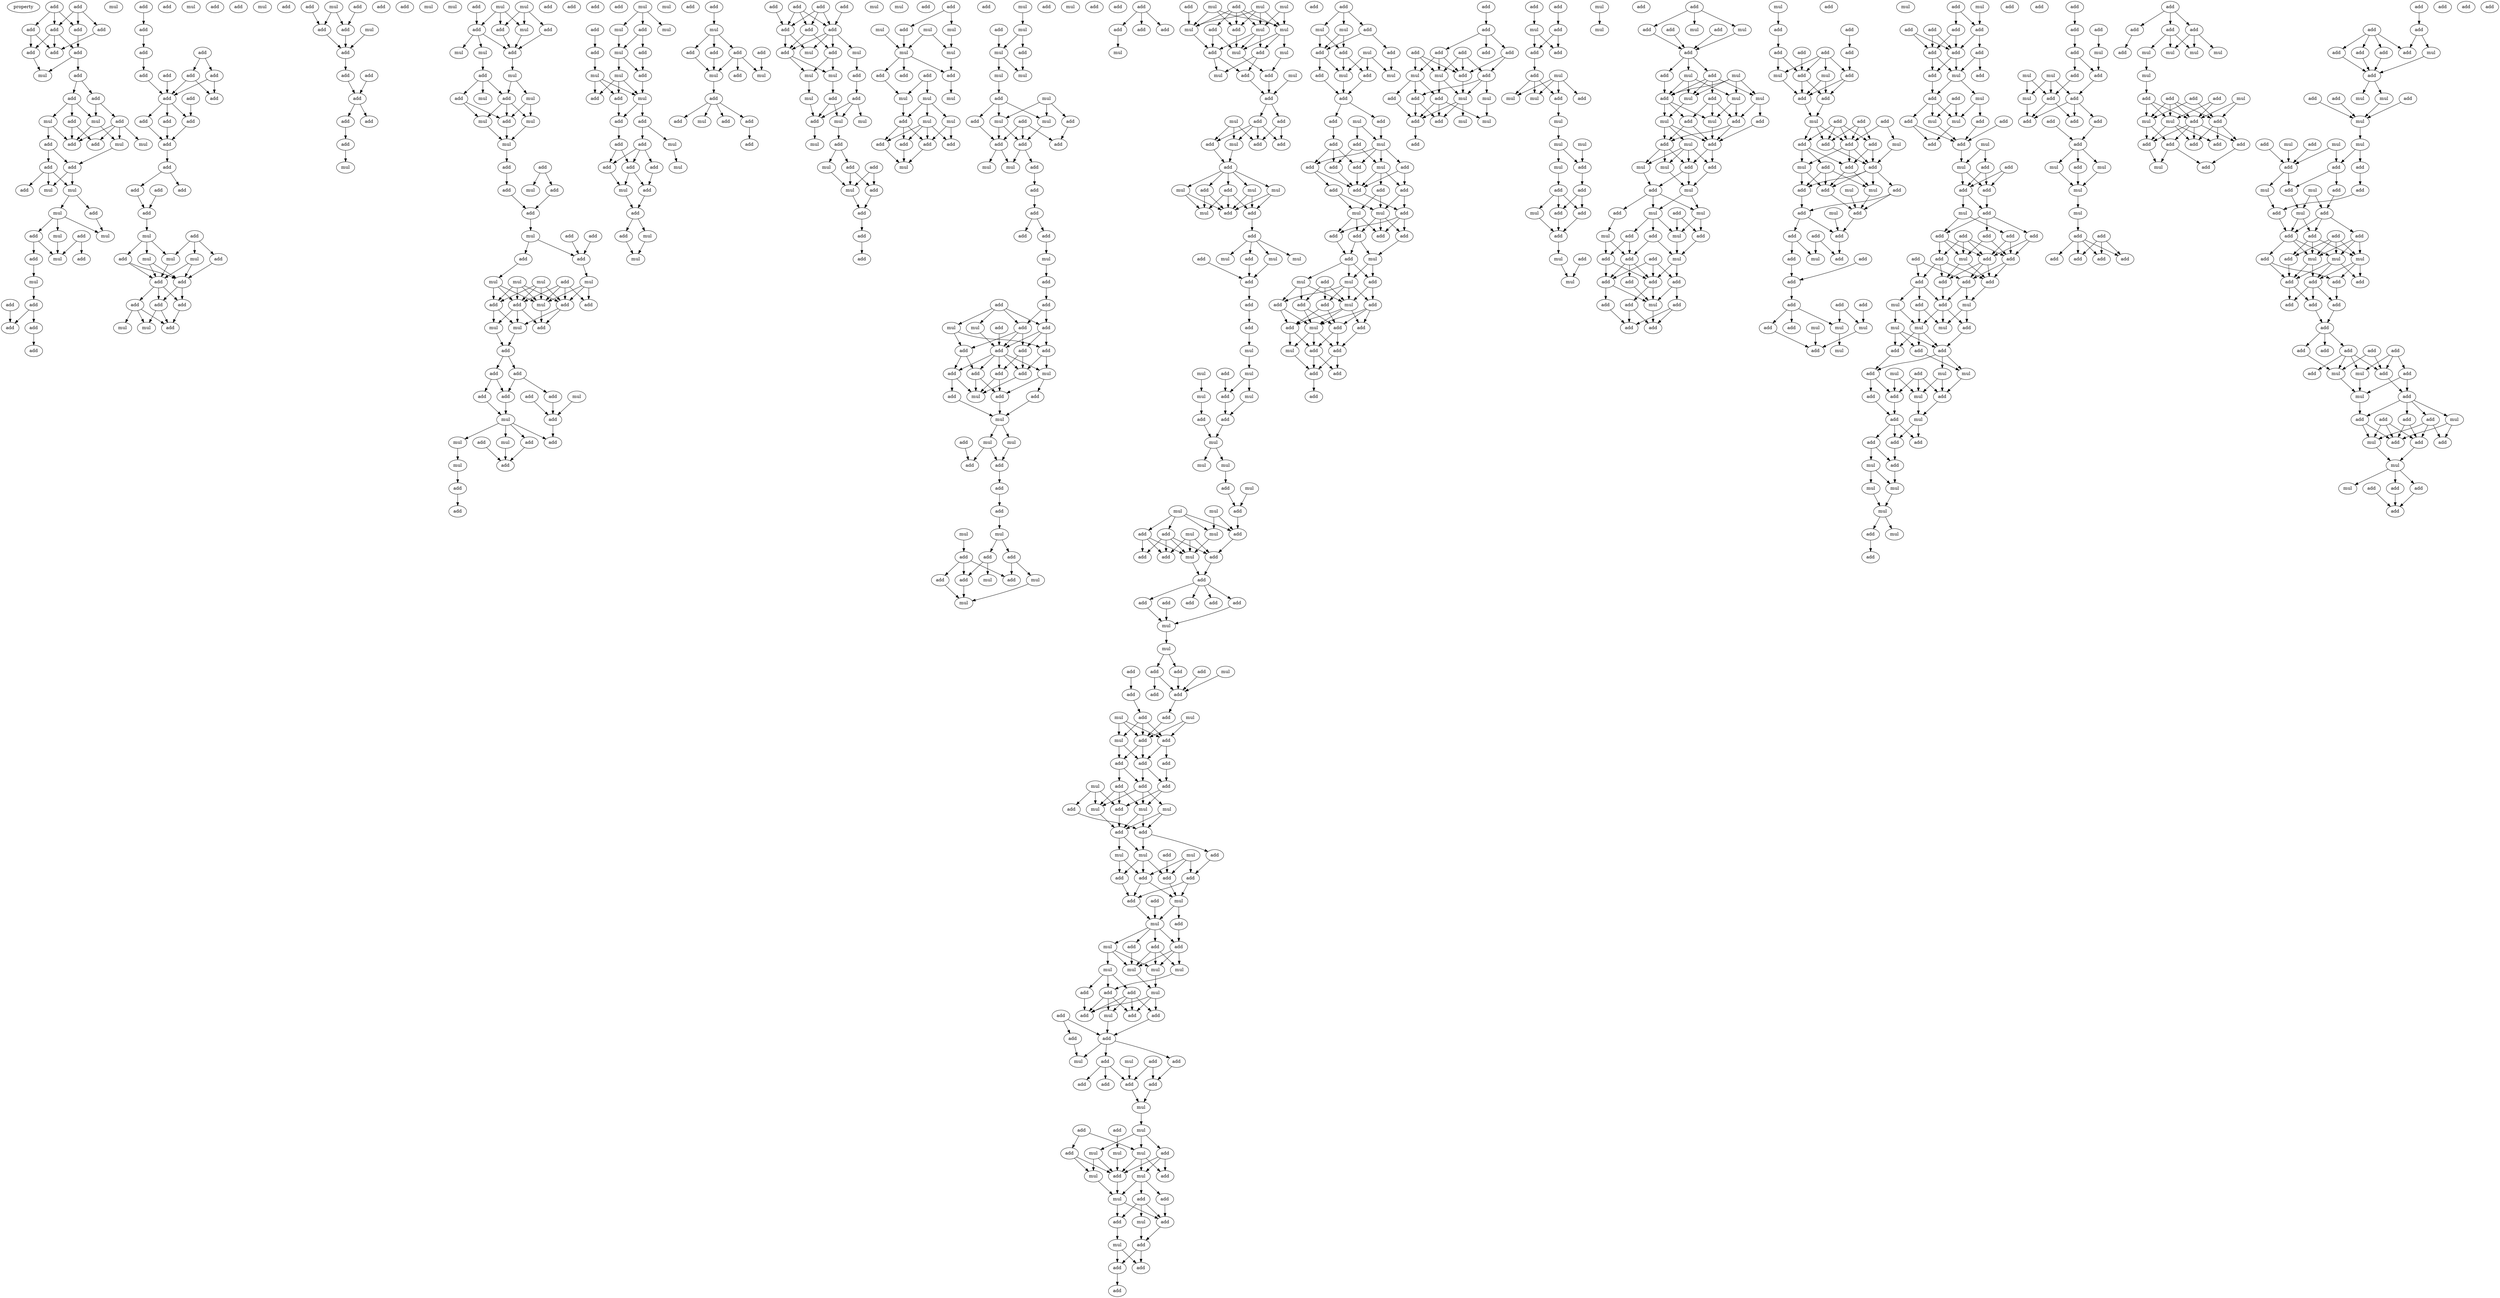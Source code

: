 digraph {
    node [fontcolor=black]
    property [mul=2,lf=1.5]
    0 [ label = add ];
    1 [ label = add ];
    2 [ label = add ];
    3 [ label = add ];
    4 [ label = add ];
    5 [ label = add ];
    6 [ label = add ];
    7 [ label = add ];
    8 [ label = add ];
    9 [ label = mul ];
    10 [ label = add ];
    11 [ label = add ];
    12 [ label = add ];
    13 [ label = add ];
    14 [ label = mul ];
    15 [ label = mul ];
    16 [ label = add ];
    17 [ label = mul ];
    18 [ label = mul ];
    19 [ label = add ];
    20 [ label = add ];
    21 [ label = add ];
    22 [ label = add ];
    23 [ label = add ];
    24 [ label = mul ];
    25 [ label = add ];
    26 [ label = mul ];
    27 [ label = mul ];
    28 [ label = add ];
    29 [ label = mul ];
    30 [ label = add ];
    31 [ label = mul ];
    32 [ label = add ];
    33 [ label = add ];
    34 [ label = mul ];
    35 [ label = add ];
    36 [ label = mul ];
    37 [ label = add ];
    38 [ label = add ];
    39 [ label = add ];
    40 [ label = add ];
    41 [ label = mul ];
    42 [ label = add ];
    43 [ label = add ];
    44 [ label = add ];
    45 [ label = add ];
    46 [ label = add ];
    47 [ label = add ];
    48 [ label = add ];
    49 [ label = add ];
    50 [ label = add ];
    51 [ label = add ];
    52 [ label = add ];
    53 [ label = add ];
    54 [ label = add ];
    55 [ label = add ];
    56 [ label = add ];
    57 [ label = add ];
    58 [ label = add ];
    59 [ label = add ];
    60 [ label = add ];
    61 [ label = add ];
    62 [ label = mul ];
    63 [ label = add ];
    64 [ label = add ];
    65 [ label = mul ];
    66 [ label = add ];
    67 [ label = add ];
    68 [ label = mul ];
    69 [ label = mul ];
    70 [ label = mul ];
    71 [ label = add ];
    72 [ label = add ];
    73 [ label = add ];
    74 [ label = add ];
    75 [ label = add ];
    76 [ label = add ];
    77 [ label = add ];
    78 [ label = add ];
    79 [ label = mul ];
    80 [ label = mul ];
    81 [ label = mul ];
    82 [ label = add ];
    83 [ label = add ];
    84 [ label = mul ];
    85 [ label = add ];
    86 [ label = add ];
    87 [ label = add ];
    88 [ label = add ];
    89 [ label = mul ];
    90 [ label = add ];
    91 [ label = add ];
    92 [ label = add ];
    93 [ label = add ];
    94 [ label = mul ];
    95 [ label = mul ];
    96 [ label = add ];
    97 [ label = add ];
    98 [ label = add ];
    99 [ label = add ];
    100 [ label = add ];
    101 [ label = mul ];
    102 [ label = mul ];
    103 [ label = mul ];
    104 [ label = add ];
    105 [ label = add ];
    106 [ label = mul ];
    107 [ label = add ];
    108 [ label = add ];
    109 [ label = mul ];
    110 [ label = mul ];
    111 [ label = add ];
    112 [ label = add ];
    113 [ label = mul ];
    114 [ label = mul ];
    115 [ label = add ];
    116 [ label = add ];
    117 [ label = mul ];
    118 [ label = mul ];
    119 [ label = add ];
    120 [ label = mul ];
    121 [ label = mul ];
    122 [ label = add ];
    123 [ label = add ];
    124 [ label = add ];
    125 [ label = add ];
    126 [ label = add ];
    127 [ label = mul ];
    128 [ label = add ];
    129 [ label = add ];
    130 [ label = add ];
    131 [ label = mul ];
    132 [ label = add ];
    133 [ label = add ];
    134 [ label = add ];
    135 [ label = mul ];
    136 [ label = mul ];
    137 [ label = mul ];
    138 [ label = mul ];
    139 [ label = add ];
    140 [ label = add ];
    141 [ label = add ];
    142 [ label = add ];
    143 [ label = add ];
    144 [ label = mul ];
    145 [ label = add ];
    146 [ label = mul ];
    147 [ label = mul ];
    148 [ label = add ];
    149 [ label = add ];
    150 [ label = add ];
    151 [ label = add ];
    152 [ label = add ];
    153 [ label = add ];
    154 [ label = add ];
    155 [ label = mul ];
    156 [ label = mul ];
    157 [ label = add ];
    158 [ label = mul ];
    159 [ label = add ];
    160 [ label = mul ];
    161 [ label = add ];
    162 [ label = add ];
    163 [ label = mul ];
    164 [ label = add ];
    165 [ label = add ];
    166 [ label = add ];
    167 [ label = add ];
    168 [ label = add ];
    169 [ label = mul ];
    170 [ label = add ];
    171 [ label = mul ];
    172 [ label = mul ];
    173 [ label = add ];
    174 [ label = mul ];
    175 [ label = add ];
    176 [ label = add ];
    177 [ label = mul ];
    178 [ label = add ];
    179 [ label = mul ];
    180 [ label = mul ];
    181 [ label = add ];
    182 [ label = add ];
    183 [ label = add ];
    184 [ label = add ];
    185 [ label = mul ];
    186 [ label = add ];
    187 [ label = add ];
    188 [ label = add ];
    189 [ label = mul ];
    190 [ label = add ];
    191 [ label = add ];
    192 [ label = add ];
    193 [ label = mul ];
    194 [ label = add ];
    195 [ label = add ];
    196 [ label = mul ];
    197 [ label = mul ];
    198 [ label = mul ];
    199 [ label = add ];
    200 [ label = add ];
    201 [ label = mul ];
    202 [ label = add ];
    203 [ label = add ];
    204 [ label = add ];
    205 [ label = add ];
    206 [ label = add ];
    207 [ label = mul ];
    208 [ label = mul ];
    209 [ label = add ];
    210 [ label = add ];
    211 [ label = mul ];
    212 [ label = add ];
    213 [ label = add ];
    214 [ label = add ];
    215 [ label = add ];
    216 [ label = mul ];
    217 [ label = add ];
    218 [ label = add ];
    219 [ label = add ];
    220 [ label = add ];
    221 [ label = add ];
    222 [ label = add ];
    223 [ label = mul ];
    224 [ label = add ];
    225 [ label = mul ];
    226 [ label = add ];
    227 [ label = mul ];
    228 [ label = mul ];
    229 [ label = add ];
    230 [ label = mul ];
    231 [ label = add ];
    232 [ label = add ];
    233 [ label = mul ];
    234 [ label = add ];
    235 [ label = mul ];
    236 [ label = add ];
    237 [ label = mul ];
    238 [ label = add ];
    239 [ label = add ];
    240 [ label = mul ];
    241 [ label = add ];
    242 [ label = mul ];
    243 [ label = add ];
    244 [ label = add ];
    245 [ label = mul ];
    246 [ label = add ];
    247 [ label = add ];
    248 [ label = add ];
    249 [ label = mul ];
    250 [ label = mul ];
    251 [ label = add ];
    252 [ label = mul ];
    253 [ label = mul ];
    254 [ label = mul ];
    255 [ label = add ];
    256 [ label = add ];
    257 [ label = add ];
    258 [ label = add ];
    259 [ label = mul ];
    260 [ label = mul ];
    261 [ label = mul ];
    262 [ label = mul ];
    263 [ label = add ];
    264 [ label = mul ];
    265 [ label = add ];
    266 [ label = add ];
    267 [ label = add ];
    268 [ label = add ];
    269 [ label = mul ];
    270 [ label = add ];
    271 [ label = mul ];
    272 [ label = mul ];
    273 [ label = add ];
    274 [ label = mul ];
    275 [ label = add ];
    276 [ label = add ];
    277 [ label = mul ];
    278 [ label = mul ];
    279 [ label = add ];
    280 [ label = mul ];
    281 [ label = add ];
    282 [ label = mul ];
    283 [ label = add ];
    284 [ label = add ];
    285 [ label = mul ];
    286 [ label = add ];
    287 [ label = add ];
    288 [ label = add ];
    289 [ label = add ];
    290 [ label = mul ];
    291 [ label = mul ];
    292 [ label = add ];
    293 [ label = mul ];
    294 [ label = add ];
    295 [ label = add ];
    296 [ label = add ];
    297 [ label = add ];
    298 [ label = mul ];
    299 [ label = add ];
    300 [ label = add ];
    301 [ label = add ];
    302 [ label = add ];
    303 [ label = add ];
    304 [ label = mul ];
    305 [ label = add ];
    306 [ label = mul ];
    307 [ label = add ];
    308 [ label = add ];
    309 [ label = add ];
    310 [ label = add ];
    311 [ label = add ];
    312 [ label = mul ];
    313 [ label = add ];
    314 [ label = add ];
    315 [ label = add ];
    316 [ label = add ];
    317 [ label = add ];
    318 [ label = mul ];
    319 [ label = add ];
    320 [ label = mul ];
    321 [ label = mul ];
    322 [ label = mul ];
    323 [ label = add ];
    324 [ label = add ];
    325 [ label = add ];
    326 [ label = add ];
    327 [ label = add ];
    328 [ label = add ];
    329 [ label = mul ];
    330 [ label = mul ];
    331 [ label = add ];
    332 [ label = add ];
    333 [ label = add ];
    334 [ label = add ];
    335 [ label = mul ];
    336 [ label = add ];
    337 [ label = add ];
    338 [ label = mul ];
    339 [ label = mul ];
    340 [ label = add ];
    341 [ label = add ];
    342 [ label = add ];
    343 [ label = add ];
    344 [ label = mul ];
    345 [ label = add ];
    346 [ label = mul ];
    347 [ label = mul ];
    348 [ label = add ];
    349 [ label = mul ];
    350 [ label = mul ];
    351 [ label = mul ];
    352 [ label = add ];
    353 [ label = mul ];
    354 [ label = add ];
    355 [ label = mul ];
    356 [ label = mul ];
    357 [ label = add ];
    358 [ label = add ];
    359 [ label = mul ];
    360 [ label = add ];
    361 [ label = mul ];
    362 [ label = add ];
    363 [ label = add ];
    364 [ label = mul ];
    365 [ label = add ];
    366 [ label = add ];
    367 [ label = add ];
    368 [ label = add ];
    369 [ label = add ];
    370 [ label = add ];
    371 [ label = mul ];
    372 [ label = add ];
    373 [ label = add ];
    374 [ label = mul ];
    375 [ label = mul ];
    376 [ label = add ];
    377 [ label = mul ];
    378 [ label = mul ];
    379 [ label = add ];
    380 [ label = add ];
    381 [ label = add ];
    382 [ label = mul ];
    383 [ label = add ];
    384 [ label = add ];
    385 [ label = mul ];
    386 [ label = mul ];
    387 [ label = add ];
    388 [ label = add ];
    389 [ label = add ];
    390 [ label = mul ];
    391 [ label = mul ];
    392 [ label = add ];
    393 [ label = mul ];
    394 [ label = add ];
    395 [ label = mul ];
    396 [ label = mul ];
    397 [ label = add ];
    398 [ label = add ];
    399 [ label = mul ];
    400 [ label = mul ];
    401 [ label = mul ];
    402 [ label = add ];
    403 [ label = mul ];
    404 [ label = mul ];
    405 [ label = mul ];
    406 [ label = add ];
    407 [ label = add ];
    408 [ label = add ];
    409 [ label = add ];
    410 [ label = mul ];
    411 [ label = mul ];
    412 [ label = add ];
    413 [ label = mul ];
    414 [ label = add ];
    415 [ label = add ];
    416 [ label = add ];
    417 [ label = add ];
    418 [ label = add ];
    419 [ label = add ];
    420 [ label = add ];
    421 [ label = add ];
    422 [ label = mul ];
    423 [ label = mul ];
    424 [ label = add ];
    425 [ label = mul ];
    426 [ label = add ];
    427 [ label = add ];
    428 [ label = add ];
    429 [ label = add ];
    430 [ label = add ];
    431 [ label = add ];
    432 [ label = mul ];
    433 [ label = mul ];
    434 [ label = add ];
    435 [ label = add ];
    436 [ label = mul ];
    437 [ label = add ];
    438 [ label = add ];
    439 [ label = add ];
    440 [ label = add ];
    441 [ label = add ];
    442 [ label = add ];
    443 [ label = mul ];
    444 [ label = add ];
    445 [ label = add ];
    446 [ label = mul ];
    447 [ label = add ];
    448 [ label = mul ];
    449 [ label = mul ];
    450 [ label = add ];
    451 [ label = add ];
    452 [ label = add ];
    453 [ label = mul ];
    454 [ label = mul ];
    455 [ label = add ];
    456 [ label = mul ];
    457 [ label = add ];
    458 [ label = add ];
    459 [ label = add ];
    460 [ label = add ];
    461 [ label = add ];
    462 [ label = add ];
    463 [ label = mul ];
    464 [ label = add ];
    465 [ label = mul ];
    466 [ label = add ];
    467 [ label = add ];
    468 [ label = mul ];
    469 [ label = add ];
    470 [ label = add ];
    471 [ label = mul ];
    472 [ label = mul ];
    473 [ label = mul ];
    474 [ label = mul ];
    475 [ label = add ];
    476 [ label = mul ];
    477 [ label = add ];
    478 [ label = add ];
    479 [ label = add ];
    480 [ label = add ];
    481 [ label = mul ];
    482 [ label = add ];
    483 [ label = add ];
    484 [ label = add ];
    485 [ label = add ];
    486 [ label = add ];
    487 [ label = mul ];
    488 [ label = mul ];
    489 [ label = add ];
    490 [ label = add ];
    491 [ label = add ];
    492 [ label = add ];
    493 [ label = add ];
    494 [ label = add ];
    495 [ label = mul ];
    496 [ label = add ];
    497 [ label = mul ];
    498 [ label = add ];
    499 [ label = mul ];
    500 [ label = mul ];
    501 [ label = mul ];
    502 [ label = add ];
    503 [ label = add ];
    504 [ label = mul ];
    505 [ label = mul ];
    506 [ label = add ];
    507 [ label = add ];
    508 [ label = add ];
    509 [ label = mul ];
    510 [ label = add ];
    511 [ label = mul ];
    512 [ label = add ];
    513 [ label = add ];
    514 [ label = mul ];
    515 [ label = add ];
    516 [ label = add ];
    517 [ label = add ];
    518 [ label = add ];
    519 [ label = mul ];
    520 [ label = mul ];
    521 [ label = add ];
    522 [ label = add ];
    523 [ label = add ];
    524 [ label = add ];
    525 [ label = add ];
    526 [ label = mul ];
    527 [ label = add ];
    528 [ label = mul ];
    529 [ label = mul ];
    530 [ label = add ];
    531 [ label = add ];
    532 [ label = add ];
    533 [ label = add ];
    534 [ label = mul ];
    535 [ label = add ];
    536 [ label = add ];
    537 [ label = mul ];
    538 [ label = add ];
    539 [ label = add ];
    540 [ label = mul ];
    541 [ label = add ];
    542 [ label = add ];
    543 [ label = add ];
    544 [ label = add ];
    545 [ label = add ];
    546 [ label = add ];
    547 [ label = mul ];
    548 [ label = mul ];
    549 [ label = add ];
    550 [ label = add ];
    551 [ label = add ];
    552 [ label = add ];
    553 [ label = add ];
    554 [ label = mul ];
    555 [ label = add ];
    556 [ label = add ];
    557 [ label = mul ];
    558 [ label = add ];
    559 [ label = mul ];
    560 [ label = add ];
    561 [ label = add ];
    562 [ label = add ];
    563 [ label = add ];
    564 [ label = mul ];
    565 [ label = add ];
    566 [ label = add ];
    567 [ label = add ];
    568 [ label = mul ];
    569 [ label = add ];
    570 [ label = mul ];
    571 [ label = add ];
    572 [ label = add ];
    573 [ label = add ];
    574 [ label = add ];
    575 [ label = add ];
    576 [ label = add ];
    577 [ label = add ];
    578 [ label = add ];
    579 [ label = add ];
    580 [ label = add ];
    581 [ label = add ];
    582 [ label = mul ];
    583 [ label = add ];
    584 [ label = mul ];
    585 [ label = add ];
    586 [ label = add ];
    587 [ label = mul ];
    588 [ label = mul ];
    589 [ label = add ];
    590 [ label = add ];
    591 [ label = add ];
    592 [ label = mul ];
    593 [ label = add ];
    594 [ label = mul ];
    595 [ label = add ];
    596 [ label = add ];
    597 [ label = add ];
    598 [ label = mul ];
    599 [ label = mul ];
    600 [ label = add ];
    601 [ label = add ];
    602 [ label = mul ];
    603 [ label = add ];
    604 [ label = add ];
    605 [ label = mul ];
    606 [ label = mul ];
    607 [ label = mul ];
    608 [ label = add ];
    609 [ label = add ];
    610 [ label = mul ];
    611 [ label = mul ];
    612 [ label = mul ];
    613 [ label = mul ];
    614 [ label = add ];
    615 [ label = add ];
    616 [ label = add ];
    617 [ label = add ];
    618 [ label = add ];
    619 [ label = mul ];
    620 [ label = add ];
    621 [ label = add ];
    622 [ label = mul ];
    623 [ label = add ];
    624 [ label = mul ];
    625 [ label = add ];
    626 [ label = add ];
    627 [ label = mul ];
    628 [ label = mul ];
    629 [ label = add ];
    630 [ label = add ];
    631 [ label = add ];
    632 [ label = add ];
    633 [ label = mul ];
    634 [ label = mul ];
    635 [ label = add ];
    636 [ label = add ];
    637 [ label = mul ];
    638 [ label = mul ];
    639 [ label = mul ];
    640 [ label = add ];
    641 [ label = add ];
    642 [ label = mul ];
    643 [ label = mul ];
    644 [ label = add ];
    645 [ label = add ];
    646 [ label = add ];
    647 [ label = mul ];
    648 [ label = add ];
    649 [ label = mul ];
    650 [ label = mul ];
    651 [ label = add ];
    652 [ label = add ];
    653 [ label = add ];
    654 [ label = mul ];
    655 [ label = mul ];
    656 [ label = add ];
    657 [ label = add ];
    658 [ label = mul ];
    659 [ label = add ];
    660 [ label = add ];
    661 [ label = mul ];
    662 [ label = mul ];
    663 [ label = add ];
    664 [ label = mul ];
    665 [ label = add ];
    666 [ label = add ];
    667 [ label = add ];
    668 [ label = add ];
    669 [ label = add ];
    670 [ label = add ];
    671 [ label = add ];
    672 [ label = add ];
    673 [ label = mul ];
    674 [ label = add ];
    675 [ label = add ];
    676 [ label = add ];
    677 [ label = mul ];
    678 [ label = add ];
    679 [ label = add ];
    680 [ label = add ];
    681 [ label = add ];
    682 [ label = add ];
    683 [ label = add ];
    684 [ label = add ];
    685 [ label = mul ];
    686 [ label = add ];
    687 [ label = mul ];
    688 [ label = add ];
    689 [ label = add ];
    690 [ label = add ];
    691 [ label = add ];
    692 [ label = mul ];
    693 [ label = add ];
    694 [ label = add ];
    695 [ label = add ];
    696 [ label = mul ];
    697 [ label = add ];
    698 [ label = add ];
    699 [ label = add ];
    700 [ label = add ];
    701 [ label = add ];
    702 [ label = mul ];
    703 [ label = add ];
    704 [ label = add ];
    705 [ label = add ];
    706 [ label = mul ];
    707 [ label = add ];
    708 [ label = mul ];
    709 [ label = add ];
    710 [ label = mul ];
    711 [ label = add ];
    712 [ label = add ];
    713 [ label = add ];
    714 [ label = add ];
    715 [ label = add ];
    716 [ label = add ];
    717 [ label = mul ];
    718 [ label = add ];
    719 [ label = add ];
    720 [ label = add ];
    721 [ label = add ];
    722 [ label = add ];
    723 [ label = mul ];
    724 [ label = mul ];
    725 [ label = add ];
    726 [ label = mul ];
    727 [ label = add ];
    728 [ label = mul ];
    729 [ label = add ];
    730 [ label = add ];
    731 [ label = mul ];
    732 [ label = add ];
    733 [ label = mul ];
    734 [ label = add ];
    735 [ label = add ];
    736 [ label = add ];
    737 [ label = add ];
    738 [ label = add ];
    739 [ label = add ];
    740 [ label = add ];
    741 [ label = add ];
    742 [ label = add ];
    743 [ label = add ];
    744 [ label = mul ];
    745 [ label = add ];
    746 [ label = mul ];
    747 [ label = add ];
    748 [ label = add ];
    749 [ label = mul ];
    750 [ label = add ];
    751 [ label = add ];
    752 [ label = mul ];
    753 [ label = add ];
    754 [ label = mul ];
    755 [ label = add ];
    756 [ label = add ];
    757 [ label = mul ];
    758 [ label = add ];
    759 [ label = add ];
    760 [ label = add ];
    761 [ label = add ];
    762 [ label = mul ];
    763 [ label = add ];
    764 [ label = add ];
    765 [ label = add ];
    766 [ label = add ];
    767 [ label = add ];
    768 [ label = add ];
    769 [ label = add ];
    770 [ label = add ];
    771 [ label = add ];
    772 [ label = mul ];
    773 [ label = add ];
    774 [ label = add ];
    775 [ label = add ];
    776 [ label = add ];
    777 [ label = mul ];
    778 [ label = add ];
    779 [ label = add ];
    780 [ label = mul ];
    781 [ label = mul ];
    782 [ label = mul ];
    783 [ label = add ];
    784 [ label = mul ];
    785 [ label = add ];
    786 [ label = add ];
    787 [ label = add ];
    788 [ label = add ];
    789 [ label = mul ];
    790 [ label = add ];
    791 [ label = mul ];
    792 [ label = mul ];
    793 [ label = add ];
    794 [ label = add ];
    795 [ label = add ];
    796 [ label = mul ];
    797 [ label = add ];
    798 [ label = mul ];
    799 [ label = add ];
    800 [ label = add ];
    801 [ label = add ];
    802 [ label = mul ];
    803 [ label = add ];
    804 [ label = mul ];
    805 [ label = add ];
    806 [ label = mul ];
    807 [ label = mul ];
    808 [ label = add ];
    809 [ label = add ];
    810 [ label = mul ];
    811 [ label = add ];
    812 [ label = add ];
    813 [ label = add ];
    814 [ label = mul ];
    815 [ label = add ];
    816 [ label = mul ];
    817 [ label = add ];
    818 [ label = mul ];
    819 [ label = add ];
    820 [ label = mul ];
    821 [ label = add ];
    822 [ label = add ];
    823 [ label = add ];
    824 [ label = add ];
    825 [ label = add ];
    826 [ label = add ];
    827 [ label = add ];
    828 [ label = mul ];
    829 [ label = add ];
    830 [ label = mul ];
    831 [ label = mul ];
    832 [ label = mul ];
    833 [ label = add ];
    834 [ label = add ];
    835 [ label = add ];
    836 [ label = add ];
    837 [ label = add ];
    838 [ label = add ];
    839 [ label = add ];
    840 [ label = add ];
    841 [ label = add ];
    842 [ label = add ];
    843 [ label = mul ];
    844 [ label = add ];
    845 [ label = mul ];
    846 [ label = mul ];
    847 [ label = mul ];
    848 [ label = mul ];
    849 [ label = mul ];
    850 [ label = add ];
    851 [ label = add ];
    852 [ label = add ];
    853 [ label = add ];
    854 [ label = add ];
    855 [ label = mul ];
    856 [ label = mul ];
    857 [ label = add ];
    858 [ label = add ];
    859 [ label = add ];
    860 [ label = add ];
    861 [ label = add ];
    862 [ label = add ];
    863 [ label = mul ];
    864 [ label = add ];
    865 [ label = add ];
    866 [ label = add ];
    867 [ label = add ];
    868 [ label = add ];
    869 [ label = add ];
    870 [ label = add ];
    871 [ label = mul ];
    872 [ label = add ];
    873 [ label = add ];
    874 [ label = add ];
    875 [ label = add ];
    876 [ label = add ];
    877 [ label = mul ];
    878 [ label = mul ];
    879 [ label = add ];
    880 [ label = mul ];
    881 [ label = mul ];
    882 [ label = add ];
    883 [ label = add ];
    884 [ label = mul ];
    885 [ label = mul ];
    886 [ label = add ];
    887 [ label = add ];
    888 [ label = add ];
    889 [ label = add ];
    890 [ label = add ];
    891 [ label = mul ];
    892 [ label = mul ];
    893 [ label = add ];
    894 [ label = mul ];
    895 [ label = add ];
    896 [ label = add ];
    897 [ label = add ];
    898 [ label = add ];
    899 [ label = add ];
    900 [ label = add ];
    901 [ label = add ];
    902 [ label = add ];
    903 [ label = mul ];
    904 [ label = mul ];
    905 [ label = mul ];
    906 [ label = add ];
    907 [ label = add ];
    908 [ label = add ];
    909 [ label = add ];
    910 [ label = add ];
    911 [ label = add ];
    912 [ label = add ];
    913 [ label = add ];
    914 [ label = add ];
    915 [ label = add ];
    916 [ label = add ];
    917 [ label = add ];
    918 [ label = add ];
    919 [ label = add ];
    920 [ label = mul ];
    921 [ label = add ];
    922 [ label = add ];
    923 [ label = add ];
    924 [ label = mul ];
    925 [ label = mul ];
    926 [ label = add ];
    927 [ label = add ];
    928 [ label = add ];
    929 [ label = add ];
    930 [ label = add ];
    931 [ label = mul ];
    932 [ label = add ];
    933 [ label = add ];
    934 [ label = mul ];
    935 [ label = add ];
    936 [ label = mul ];
    937 [ label = add ];
    938 [ label = mul ];
    939 [ label = add ];
    940 [ label = add ];
    941 [ label = add ];
    942 [ label = add ];
    0 -> 2 [ name = 0 ];
    0 -> 4 [ name = 1 ];
    0 -> 5 [ name = 2 ];
    1 -> 2 [ name = 3 ];
    1 -> 3 [ name = 4 ];
    1 -> 4 [ name = 5 ];
    2 -> 8 [ name = 6 ];
    3 -> 6 [ name = 7 ];
    4 -> 6 [ name = 8 ];
    4 -> 7 [ name = 9 ];
    4 -> 8 [ name = 10 ];
    5 -> 6 [ name = 11 ];
    5 -> 7 [ name = 12 ];
    7 -> 9 [ name = 13 ];
    8 -> 9 [ name = 14 ];
    8 -> 10 [ name = 15 ];
    10 -> 11 [ name = 16 ];
    10 -> 12 [ name = 17 ];
    11 -> 15 [ name = 18 ];
    11 -> 16 [ name = 19 ];
    12 -> 13 [ name = 20 ];
    12 -> 14 [ name = 21 ];
    12 -> 15 [ name = 22 ];
    13 -> 20 [ name = 23 ];
    13 -> 21 [ name = 24 ];
    14 -> 19 [ name = 25 ];
    14 -> 20 [ name = 26 ];
    15 -> 18 [ name = 27 ];
    15 -> 20 [ name = 28 ];
    16 -> 17 [ name = 29 ];
    16 -> 18 [ name = 30 ];
    16 -> 20 [ name = 31 ];
    16 -> 21 [ name = 32 ];
    18 -> 23 [ name = 33 ];
    19 -> 22 [ name = 34 ];
    19 -> 23 [ name = 35 ];
    22 -> 24 [ name = 36 ];
    22 -> 25 [ name = 37 ];
    22 -> 26 [ name = 38 ];
    23 -> 24 [ name = 39 ];
    23 -> 26 [ name = 40 ];
    24 -> 27 [ name = 41 ];
    24 -> 28 [ name = 42 ];
    27 -> 29 [ name = 43 ];
    27 -> 30 [ name = 44 ];
    27 -> 31 [ name = 45 ];
    28 -> 31 [ name = 46 ];
    29 -> 34 [ name = 47 ];
    30 -> 34 [ name = 48 ];
    30 -> 35 [ name = 49 ];
    32 -> 33 [ name = 50 ];
    32 -> 34 [ name = 51 ];
    35 -> 36 [ name = 52 ];
    36 -> 38 [ name = 53 ];
    37 -> 39 [ name = 54 ];
    38 -> 39 [ name = 55 ];
    38 -> 40 [ name = 56 ];
    40 -> 42 [ name = 57 ];
    43 -> 45 [ name = 58 ];
    45 -> 47 [ name = 59 ];
    46 -> 49 [ name = 60 ];
    46 -> 50 [ name = 61 ];
    47 -> 48 [ name = 62 ];
    48 -> 53 [ name = 63 ];
    49 -> 53 [ name = 64 ];
    49 -> 54 [ name = 65 ];
    50 -> 53 [ name = 66 ];
    50 -> 54 [ name = 67 ];
    51 -> 53 [ name = 68 ];
    52 -> 56 [ name = 69 ];
    53 -> 55 [ name = 70 ];
    53 -> 56 [ name = 71 ];
    53 -> 57 [ name = 72 ];
    55 -> 58 [ name = 73 ];
    56 -> 58 [ name = 74 ];
    57 -> 58 [ name = 75 ];
    58 -> 59 [ name = 76 ];
    59 -> 60 [ name = 77 ];
    59 -> 63 [ name = 78 ];
    60 -> 64 [ name = 79 ];
    61 -> 64 [ name = 80 ];
    64 -> 65 [ name = 81 ];
    65 -> 69 [ name = 82 ];
    65 -> 70 [ name = 83 ];
    65 -> 72 [ name = 84 ];
    67 -> 68 [ name = 85 ];
    67 -> 70 [ name = 86 ];
    67 -> 71 [ name = 87 ];
    68 -> 73 [ name = 88 ];
    68 -> 75 [ name = 89 ];
    69 -> 73 [ name = 90 ];
    69 -> 75 [ name = 91 ];
    70 -> 75 [ name = 92 ];
    71 -> 73 [ name = 93 ];
    72 -> 73 [ name = 94 ];
    72 -> 75 [ name = 95 ];
    73 -> 77 [ name = 96 ];
    73 -> 78 [ name = 97 ];
    75 -> 76 [ name = 98 ];
    75 -> 77 [ name = 99 ];
    75 -> 78 [ name = 100 ];
    76 -> 80 [ name = 101 ];
    76 -> 81 [ name = 102 ];
    76 -> 82 [ name = 103 ];
    77 -> 82 [ name = 104 ];
    78 -> 81 [ name = 105 ];
    78 -> 82 [ name = 106 ];
    84 -> 87 [ name = 107 ];
    84 -> 88 [ name = 108 ];
    85 -> 87 [ name = 109 ];
    86 -> 88 [ name = 110 ];
    87 -> 91 [ name = 111 ];
    88 -> 91 [ name = 112 ];
    89 -> 91 [ name = 113 ];
    91 -> 93 [ name = 114 ];
    93 -> 97 [ name = 115 ];
    96 -> 97 [ name = 116 ];
    97 -> 98 [ name = 117 ];
    97 -> 99 [ name = 118 ];
    98 -> 100 [ name = 119 ];
    100 -> 102 [ name = 120 ];
    101 -> 105 [ name = 121 ];
    101 -> 106 [ name = 122 ];
    101 -> 108 [ name = 123 ];
    103 -> 105 [ name = 124 ];
    103 -> 106 [ name = 125 ];
    103 -> 107 [ name = 126 ];
    104 -> 108 [ name = 127 ];
    105 -> 111 [ name = 128 ];
    106 -> 111 [ name = 129 ];
    107 -> 111 [ name = 130 ];
    108 -> 109 [ name = 131 ];
    108 -> 110 [ name = 132 ];
    108 -> 111 [ name = 133 ];
    110 -> 112 [ name = 134 ];
    111 -> 113 [ name = 135 ];
    112 -> 115 [ name = 136 ];
    112 -> 116 [ name = 137 ];
    112 -> 117 [ name = 138 ];
    113 -> 114 [ name = 139 ];
    113 -> 116 [ name = 140 ];
    114 -> 119 [ name = 141 ];
    114 -> 120 [ name = 142 ];
    115 -> 118 [ name = 143 ];
    115 -> 119 [ name = 144 ];
    116 -> 118 [ name = 145 ];
    116 -> 119 [ name = 146 ];
    116 -> 120 [ name = 147 ];
    118 -> 121 [ name = 148 ];
    119 -> 121 [ name = 149 ];
    120 -> 121 [ name = 150 ];
    121 -> 122 [ name = 151 ];
    122 -> 124 [ name = 152 ];
    123 -> 126 [ name = 153 ];
    123 -> 127 [ name = 154 ];
    124 -> 128 [ name = 155 ];
    126 -> 128 [ name = 156 ];
    128 -> 131 [ name = 157 ];
    129 -> 134 [ name = 158 ];
    131 -> 133 [ name = 159 ];
    131 -> 134 [ name = 160 ];
    132 -> 134 [ name = 161 ];
    133 -> 138 [ name = 162 ];
    134 -> 136 [ name = 163 ];
    135 -> 140 [ name = 164 ];
    135 -> 141 [ name = 165 ];
    135 -> 142 [ name = 166 ];
    135 -> 144 [ name = 167 ];
    136 -> 142 [ name = 168 ];
    136 -> 143 [ name = 169 ];
    136 -> 144 [ name = 170 ];
    137 -> 140 [ name = 171 ];
    137 -> 141 [ name = 172 ];
    137 -> 142 [ name = 173 ];
    137 -> 144 [ name = 174 ];
    138 -> 140 [ name = 175 ];
    138 -> 141 [ name = 176 ];
    138 -> 144 [ name = 177 ];
    139 -> 141 [ name = 178 ];
    139 -> 142 [ name = 179 ];
    139 -> 143 [ name = 180 ];
    139 -> 144 [ name = 181 ];
    140 -> 146 [ name = 182 ];
    140 -> 147 [ name = 183 ];
    141 -> 145 [ name = 184 ];
    141 -> 146 [ name = 185 ];
    141 -> 147 [ name = 186 ];
    142 -> 145 [ name = 187 ];
    142 -> 147 [ name = 188 ];
    144 -> 145 [ name = 189 ];
    146 -> 148 [ name = 190 ];
    147 -> 148 [ name = 191 ];
    148 -> 149 [ name = 192 ];
    148 -> 150 [ name = 193 ];
    149 -> 152 [ name = 194 ];
    149 -> 153 [ name = 195 ];
    150 -> 153 [ name = 196 ];
    150 -> 154 [ name = 197 ];
    151 -> 157 [ name = 198 ];
    152 -> 156 [ name = 199 ];
    153 -> 156 [ name = 200 ];
    154 -> 157 [ name = 201 ];
    155 -> 157 [ name = 202 ];
    156 -> 158 [ name = 203 ];
    156 -> 160 [ name = 204 ];
    156 -> 161 [ name = 205 ];
    156 -> 162 [ name = 206 ];
    157 -> 162 [ name = 207 ];
    158 -> 163 [ name = 208 ];
    159 -> 164 [ name = 209 ];
    160 -> 164 [ name = 210 ];
    161 -> 164 [ name = 211 ];
    163 -> 166 [ name = 212 ];
    166 -> 168 [ name = 213 ];
    169 -> 171 [ name = 214 ];
    169 -> 172 [ name = 215 ];
    169 -> 173 [ name = 216 ];
    170 -> 176 [ name = 217 ];
    171 -> 174 [ name = 218 ];
    173 -> 174 [ name = 219 ];
    173 -> 175 [ name = 220 ];
    174 -> 178 [ name = 221 ];
    174 -> 179 [ name = 222 ];
    175 -> 178 [ name = 223 ];
    176 -> 177 [ name = 224 ];
    177 -> 180 [ name = 225 ];
    177 -> 181 [ name = 226 ];
    177 -> 182 [ name = 227 ];
    178 -> 180 [ name = 228 ];
    179 -> 180 [ name = 229 ];
    179 -> 181 [ name = 230 ];
    179 -> 182 [ name = 231 ];
    180 -> 183 [ name = 232 ];
    180 -> 184 [ name = 233 ];
    181 -> 183 [ name = 234 ];
    183 -> 186 [ name = 235 ];
    184 -> 185 [ name = 236 ];
    184 -> 187 [ name = 237 ];
    185 -> 189 [ name = 238 ];
    186 -> 188 [ name = 239 ];
    186 -> 190 [ name = 240 ];
    187 -> 188 [ name = 241 ];
    187 -> 190 [ name = 242 ];
    187 -> 191 [ name = 243 ];
    188 -> 192 [ name = 244 ];
    188 -> 193 [ name = 245 ];
    190 -> 193 [ name = 246 ];
    191 -> 192 [ name = 247 ];
    192 -> 194 [ name = 248 ];
    193 -> 194 [ name = 249 ];
    194 -> 195 [ name = 250 ];
    194 -> 196 [ name = 251 ];
    195 -> 197 [ name = 252 ];
    196 -> 197 [ name = 253 ];
    200 -> 201 [ name = 254 ];
    201 -> 203 [ name = 255 ];
    201 -> 204 [ name = 256 ];
    201 -> 205 [ name = 257 ];
    202 -> 207 [ name = 258 ];
    203 -> 208 [ name = 259 ];
    204 -> 206 [ name = 260 ];
    204 -> 207 [ name = 261 ];
    204 -> 208 [ name = 262 ];
    205 -> 208 [ name = 263 ];
    208 -> 209 [ name = 264 ];
    209 -> 210 [ name = 265 ];
    209 -> 211 [ name = 266 ];
    209 -> 212 [ name = 267 ];
    209 -> 213 [ name = 268 ];
    213 -> 214 [ name = 269 ];
    215 -> 220 [ name = 270 ];
    217 -> 222 [ name = 271 ];
    218 -> 220 [ name = 272 ];
    218 -> 221 [ name = 273 ];
    218 -> 222 [ name = 274 ];
    219 -> 220 [ name = 275 ];
    219 -> 221 [ name = 276 ];
    219 -> 222 [ name = 277 ];
    220 -> 224 [ name = 278 ];
    220 -> 225 [ name = 279 ];
    221 -> 224 [ name = 280 ];
    221 -> 226 [ name = 281 ];
    222 -> 223 [ name = 282 ];
    222 -> 224 [ name = 283 ];
    222 -> 225 [ name = 284 ];
    222 -> 226 [ name = 285 ];
    223 -> 229 [ name = 286 ];
    224 -> 227 [ name = 287 ];
    224 -> 228 [ name = 288 ];
    226 -> 227 [ name = 289 ];
    226 -> 228 [ name = 290 ];
    227 -> 232 [ name = 291 ];
    228 -> 230 [ name = 292 ];
    229 -> 231 [ name = 293 ];
    230 -> 234 [ name = 294 ];
    231 -> 233 [ name = 295 ];
    231 -> 234 [ name = 296 ];
    231 -> 235 [ name = 297 ];
    232 -> 233 [ name = 298 ];
    232 -> 234 [ name = 299 ];
    233 -> 236 [ name = 300 ];
    234 -> 237 [ name = 301 ];
    236 -> 238 [ name = 302 ];
    236 -> 240 [ name = 303 ];
    238 -> 241 [ name = 304 ];
    238 -> 242 [ name = 305 ];
    239 -> 241 [ name = 306 ];
    239 -> 242 [ name = 307 ];
    240 -> 242 [ name = 308 ];
    241 -> 243 [ name = 309 ];
    242 -> 243 [ name = 310 ];
    243 -> 244 [ name = 311 ];
    244 -> 246 [ name = 312 ];
    248 -> 250 [ name = 313 ];
    248 -> 251 [ name = 314 ];
    249 -> 253 [ name = 315 ];
    250 -> 254 [ name = 316 ];
    251 -> 253 [ name = 317 ];
    252 -> 253 [ name = 318 ];
    252 -> 254 [ name = 319 ];
    253 -> 255 [ name = 320 ];
    253 -> 257 [ name = 321 ];
    253 -> 258 [ name = 322 ];
    254 -> 255 [ name = 323 ];
    255 -> 261 [ name = 324 ];
    256 -> 259 [ name = 325 ];
    256 -> 260 [ name = 326 ];
    258 -> 260 [ name = 327 ];
    259 -> 262 [ name = 328 ];
    259 -> 263 [ name = 329 ];
    259 -> 264 [ name = 330 ];
    260 -> 263 [ name = 331 ];
    262 -> 265 [ name = 332 ];
    262 -> 266 [ name = 333 ];
    263 -> 266 [ name = 334 ];
    263 -> 267 [ name = 335 ];
    263 -> 268 [ name = 336 ];
    264 -> 265 [ name = 337 ];
    264 -> 266 [ name = 338 ];
    264 -> 267 [ name = 339 ];
    264 -> 268 [ name = 340 ];
    266 -> 269 [ name = 341 ];
    267 -> 269 [ name = 342 ];
    268 -> 269 [ name = 343 ];
    271 -> 272 [ name = 344 ];
    272 -> 274 [ name = 345 ];
    272 -> 275 [ name = 346 ];
    273 -> 274 [ name = 347 ];
    274 -> 277 [ name = 348 ];
    274 -> 278 [ name = 349 ];
    275 -> 278 [ name = 350 ];
    277 -> 279 [ name = 351 ];
    279 -> 282 [ name = 352 ];
    279 -> 283 [ name = 353 ];
    279 -> 285 [ name = 354 ];
    280 -> 282 [ name = 355 ];
    280 -> 284 [ name = 356 ];
    280 -> 285 [ name = 357 ];
    281 -> 286 [ name = 358 ];
    281 -> 287 [ name = 359 ];
    281 -> 288 [ name = 360 ];
    282 -> 287 [ name = 361 ];
    282 -> 288 [ name = 362 ];
    283 -> 288 [ name = 363 ];
    284 -> 286 [ name = 364 ];
    285 -> 287 [ name = 365 ];
    287 -> 289 [ name = 366 ];
    287 -> 290 [ name = 367 ];
    288 -> 290 [ name = 368 ];
    288 -> 291 [ name = 369 ];
    289 -> 292 [ name = 370 ];
    292 -> 294 [ name = 371 ];
    294 -> 295 [ name = 372 ];
    294 -> 296 [ name = 373 ];
    296 -> 298 [ name = 374 ];
    298 -> 299 [ name = 375 ];
    299 -> 300 [ name = 376 ];
    300 -> 302 [ name = 377 ];
    300 -> 303 [ name = 378 ];
    301 -> 302 [ name = 379 ];
    301 -> 303 [ name = 380 ];
    301 -> 304 [ name = 381 ];
    301 -> 306 [ name = 382 ];
    302 -> 307 [ name = 383 ];
    302 -> 308 [ name = 384 ];
    302 -> 310 [ name = 385 ];
    303 -> 307 [ name = 386 ];
    303 -> 309 [ name = 387 ];
    303 -> 310 [ name = 388 ];
    304 -> 307 [ name = 389 ];
    305 -> 307 [ name = 390 ];
    306 -> 308 [ name = 391 ];
    306 -> 309 [ name = 392 ];
    307 -> 311 [ name = 393 ];
    307 -> 312 [ name = 394 ];
    307 -> 313 [ name = 395 ];
    307 -> 314 [ name = 396 ];
    307 -> 315 [ name = 397 ];
    308 -> 313 [ name = 398 ];
    308 -> 314 [ name = 399 ];
    309 -> 312 [ name = 400 ];
    309 -> 315 [ name = 401 ];
    310 -> 311 [ name = 402 ];
    310 -> 315 [ name = 403 ];
    311 -> 317 [ name = 404 ];
    311 -> 318 [ name = 405 ];
    312 -> 317 [ name = 406 ];
    312 -> 319 [ name = 407 ];
    313 -> 316 [ name = 408 ];
    313 -> 318 [ name = 409 ];
    314 -> 317 [ name = 410 ];
    314 -> 318 [ name = 411 ];
    315 -> 318 [ name = 412 ];
    316 -> 320 [ name = 413 ];
    317 -> 320 [ name = 414 ];
    319 -> 320 [ name = 415 ];
    320 -> 321 [ name = 416 ];
    320 -> 322 [ name = 417 ];
    321 -> 325 [ name = 418 ];
    321 -> 326 [ name = 419 ];
    322 -> 326 [ name = 420 ];
    324 -> 325 [ name = 421 ];
    326 -> 327 [ name = 422 ];
    327 -> 328 [ name = 423 ];
    328 -> 329 [ name = 424 ];
    329 -> 331 [ name = 425 ];
    329 -> 333 [ name = 426 ];
    330 -> 332 [ name = 427 ];
    331 -> 336 [ name = 428 ];
    331 -> 338 [ name = 429 ];
    332 -> 334 [ name = 430 ];
    332 -> 336 [ name = 431 ];
    332 -> 337 [ name = 432 ];
    333 -> 335 [ name = 433 ];
    333 -> 337 [ name = 434 ];
    334 -> 339 [ name = 435 ];
    335 -> 339 [ name = 436 ];
    336 -> 339 [ name = 437 ];
    340 -> 341 [ name = 438 ];
    340 -> 342 [ name = 439 ];
    340 -> 343 [ name = 440 ];
    341 -> 344 [ name = 441 ];
    345 -> 353 [ name = 442 ];
    346 -> 350 [ name = 443 ];
    346 -> 351 [ name = 444 ];
    347 -> 350 [ name = 445 ];
    347 -> 351 [ name = 446 ];
    347 -> 352 [ name = 447 ];
    347 -> 353 [ name = 448 ];
    348 -> 350 [ name = 449 ];
    348 -> 351 [ name = 450 ];
    348 -> 352 [ name = 451 ];
    348 -> 353 [ name = 452 ];
    348 -> 354 [ name = 453 ];
    349 -> 350 [ name = 454 ];
    349 -> 352 [ name = 455 ];
    349 -> 353 [ name = 456 ];
    350 -> 355 [ name = 457 ];
    350 -> 356 [ name = 458 ];
    350 -> 357 [ name = 459 ];
    351 -> 355 [ name = 460 ];
    351 -> 357 [ name = 461 ];
    351 -> 358 [ name = 462 ];
    352 -> 355 [ name = 463 ];
    353 -> 358 [ name = 464 ];
    354 -> 355 [ name = 465 ];
    354 -> 358 [ name = 466 ];
    355 -> 360 [ name = 467 ];
    356 -> 360 [ name = 468 ];
    357 -> 359 [ name = 469 ];
    357 -> 362 [ name = 470 ];
    358 -> 359 [ name = 471 ];
    358 -> 362 [ name = 472 ];
    360 -> 363 [ name = 473 ];
    361 -> 363 [ name = 474 ];
    362 -> 363 [ name = 475 ];
    363 -> 365 [ name = 476 ];
    363 -> 366 [ name = 477 ];
    364 -> 367 [ name = 478 ];
    364 -> 369 [ name = 479 ];
    364 -> 371 [ name = 480 ];
    365 -> 367 [ name = 481 ];
    365 -> 368 [ name = 482 ];
    365 -> 369 [ name = 483 ];
    365 -> 371 [ name = 484 ];
    366 -> 368 [ name = 485 ];
    366 -> 369 [ name = 486 ];
    367 -> 372 [ name = 487 ];
    371 -> 372 [ name = 488 ];
    372 -> 373 [ name = 489 ];
    372 -> 374 [ name = 490 ];
    372 -> 375 [ name = 491 ];
    372 -> 376 [ name = 492 ];
    372 -> 377 [ name = 493 ];
    373 -> 378 [ name = 494 ];
    373 -> 380 [ name = 495 ];
    374 -> 379 [ name = 496 ];
    374 -> 380 [ name = 497 ];
    375 -> 379 [ name = 498 ];
    375 -> 380 [ name = 499 ];
    376 -> 378 [ name = 500 ];
    376 -> 379 [ name = 501 ];
    376 -> 380 [ name = 502 ];
    377 -> 378 [ name = 503 ];
    377 -> 380 [ name = 504 ];
    379 -> 381 [ name = 505 ];
    381 -> 382 [ name = 506 ];
    381 -> 384 [ name = 507 ];
    381 -> 385 [ name = 508 ];
    381 -> 386 [ name = 509 ];
    382 -> 387 [ name = 510 ];
    383 -> 387 [ name = 511 ];
    384 -> 387 [ name = 512 ];
    387 -> 388 [ name = 513 ];
    388 -> 389 [ name = 514 ];
    389 -> 390 [ name = 515 ];
    390 -> 393 [ name = 516 ];
    391 -> 395 [ name = 517 ];
    392 -> 394 [ name = 518 ];
    393 -> 394 [ name = 519 ];
    393 -> 396 [ name = 520 ];
    394 -> 398 [ name = 521 ];
    395 -> 397 [ name = 522 ];
    396 -> 398 [ name = 523 ];
    397 -> 399 [ name = 524 ];
    398 -> 399 [ name = 525 ];
    399 -> 400 [ name = 526 ];
    399 -> 401 [ name = 527 ];
    401 -> 402 [ name = 528 ];
    402 -> 406 [ name = 529 ];
    403 -> 406 [ name = 530 ];
    404 -> 407 [ name = 531 ];
    404 -> 408 [ name = 532 ];
    404 -> 409 [ name = 533 ];
    404 -> 410 [ name = 534 ];
    405 -> 407 [ name = 535 ];
    405 -> 410 [ name = 536 ];
    406 -> 407 [ name = 537 ];
    407 -> 414 [ name = 538 ];
    408 -> 412 [ name = 539 ];
    408 -> 413 [ name = 540 ];
    408 -> 415 [ name = 541 ];
    409 -> 412 [ name = 542 ];
    409 -> 413 [ name = 543 ];
    409 -> 414 [ name = 544 ];
    409 -> 415 [ name = 545 ];
    410 -> 413 [ name = 546 ];
    411 -> 413 [ name = 547 ];
    411 -> 414 [ name = 548 ];
    411 -> 415 [ name = 549 ];
    413 -> 416 [ name = 550 ];
    414 -> 416 [ name = 551 ];
    416 -> 418 [ name = 552 ];
    416 -> 419 [ name = 553 ];
    416 -> 420 [ name = 554 ];
    416 -> 421 [ name = 555 ];
    417 -> 422 [ name = 556 ];
    420 -> 422 [ name = 557 ];
    421 -> 422 [ name = 558 ];
    422 -> 423 [ name = 559 ];
    423 -> 426 [ name = 560 ];
    423 -> 428 [ name = 561 ];
    424 -> 430 [ name = 562 ];
    425 -> 429 [ name = 563 ];
    426 -> 429 [ name = 564 ];
    427 -> 429 [ name = 565 ];
    428 -> 429 [ name = 566 ];
    428 -> 431 [ name = 567 ];
    429 -> 435 [ name = 568 ];
    430 -> 434 [ name = 569 ];
    432 -> 436 [ name = 570 ];
    432 -> 437 [ name = 571 ];
    432 -> 438 [ name = 572 ];
    433 -> 437 [ name = 573 ];
    433 -> 438 [ name = 574 ];
    434 -> 436 [ name = 575 ];
    434 -> 437 [ name = 576 ];
    434 -> 438 [ name = 577 ];
    435 -> 437 [ name = 578 ];
    436 -> 440 [ name = 579 ];
    436 -> 441 [ name = 580 ];
    437 -> 440 [ name = 581 ];
    437 -> 441 [ name = 582 ];
    438 -> 439 [ name = 583 ];
    438 -> 440 [ name = 584 ];
    439 -> 444 [ name = 585 ];
    440 -> 442 [ name = 586 ];
    440 -> 444 [ name = 587 ];
    441 -> 442 [ name = 588 ];
    441 -> 445 [ name = 589 ];
    442 -> 446 [ name = 590 ];
    442 -> 448 [ name = 591 ];
    442 -> 449 [ name = 592 ];
    443 -> 447 [ name = 593 ];
    443 -> 448 [ name = 594 ];
    443 -> 450 [ name = 595 ];
    444 -> 447 [ name = 596 ];
    444 -> 449 [ name = 597 ];
    445 -> 447 [ name = 598 ];
    445 -> 448 [ name = 599 ];
    445 -> 449 [ name = 600 ];
    446 -> 451 [ name = 601 ];
    446 -> 452 [ name = 602 ];
    447 -> 452 [ name = 603 ];
    448 -> 452 [ name = 604 ];
    449 -> 451 [ name = 605 ];
    449 -> 452 [ name = 606 ];
    450 -> 451 [ name = 607 ];
    451 -> 454 [ name = 608 ];
    451 -> 455 [ name = 609 ];
    452 -> 453 [ name = 610 ];
    452 -> 454 [ name = 611 ];
    453 -> 458 [ name = 612 ];
    453 -> 459 [ name = 613 ];
    454 -> 458 [ name = 614 ];
    454 -> 459 [ name = 615 ];
    454 -> 460 [ name = 616 ];
    455 -> 461 [ name = 617 ];
    456 -> 458 [ name = 618 ];
    456 -> 460 [ name = 619 ];
    456 -> 461 [ name = 620 ];
    457 -> 460 [ name = 621 ];
    458 -> 463 [ name = 622 ];
    458 -> 464 [ name = 623 ];
    459 -> 464 [ name = 624 ];
    460 -> 463 [ name = 625 ];
    461 -> 463 [ name = 626 ];
    461 -> 464 [ name = 627 ];
    462 -> 465 [ name = 628 ];
    463 -> 465 [ name = 629 ];
    463 -> 466 [ name = 630 ];
    464 -> 465 [ name = 631 ];
    465 -> 467 [ name = 632 ];
    465 -> 468 [ name = 633 ];
    465 -> 469 [ name = 634 ];
    465 -> 470 [ name = 635 ];
    466 -> 467 [ name = 636 ];
    467 -> 471 [ name = 637 ];
    467 -> 473 [ name = 638 ];
    467 -> 474 [ name = 639 ];
    468 -> 471 [ name = 640 ];
    468 -> 472 [ name = 641 ];
    468 -> 473 [ name = 642 ];
    469 -> 471 [ name = 643 ];
    470 -> 471 [ name = 644 ];
    470 -> 473 [ name = 645 ];
    470 -> 474 [ name = 646 ];
    471 -> 476 [ name = 647 ];
    472 -> 475 [ name = 648 ];
    472 -> 477 [ name = 649 ];
    472 -> 478 [ name = 650 ];
    473 -> 476 [ name = 651 ];
    474 -> 475 [ name = 652 ];
    475 -> 479 [ name = 653 ];
    475 -> 481 [ name = 654 ];
    475 -> 482 [ name = 655 ];
    476 -> 479 [ name = 656 ];
    476 -> 482 [ name = 657 ];
    476 -> 483 [ name = 658 ];
    477 -> 479 [ name = 659 ];
    477 -> 481 [ name = 660 ];
    477 -> 482 [ name = 661 ];
    477 -> 483 [ name = 662 ];
    478 -> 479 [ name = 663 ];
    480 -> 484 [ name = 664 ];
    480 -> 485 [ name = 665 ];
    481 -> 485 [ name = 666 ];
    483 -> 485 [ name = 667 ];
    484 -> 488 [ name = 668 ];
    485 -> 488 [ name = 669 ];
    485 -> 489 [ name = 670 ];
    485 -> 490 [ name = 671 ];
    486 -> 493 [ name = 672 ];
    486 -> 494 [ name = 673 ];
    487 -> 493 [ name = 674 ];
    489 -> 494 [ name = 675 ];
    490 -> 491 [ name = 676 ];
    490 -> 492 [ name = 677 ];
    490 -> 493 [ name = 678 ];
    493 -> 495 [ name = 679 ];
    494 -> 495 [ name = 680 ];
    495 -> 497 [ name = 681 ];
    496 -> 501 [ name = 682 ];
    496 -> 503 [ name = 683 ];
    497 -> 500 [ name = 684 ];
    497 -> 501 [ name = 685 ];
    497 -> 502 [ name = 686 ];
    498 -> 499 [ name = 687 ];
    499 -> 506 [ name = 688 ];
    500 -> 504 [ name = 689 ];
    500 -> 506 [ name = 690 ];
    501 -> 505 [ name = 691 ];
    501 -> 506 [ name = 692 ];
    501 -> 507 [ name = 693 ];
    502 -> 505 [ name = 694 ];
    502 -> 506 [ name = 695 ];
    502 -> 507 [ name = 696 ];
    503 -> 504 [ name = 697 ];
    503 -> 506 [ name = 698 ];
    504 -> 509 [ name = 699 ];
    505 -> 508 [ name = 700 ];
    505 -> 509 [ name = 701 ];
    505 -> 510 [ name = 702 ];
    506 -> 509 [ name = 703 ];
    508 -> 511 [ name = 704 ];
    508 -> 512 [ name = 705 ];
    508 -> 513 [ name = 706 ];
    509 -> 512 [ name = 707 ];
    509 -> 513 [ name = 708 ];
    510 -> 512 [ name = 709 ];
    511 -> 515 [ name = 710 ];
    512 -> 515 [ name = 711 ];
    513 -> 514 [ name = 712 ];
    514 -> 517 [ name = 713 ];
    514 -> 518 [ name = 714 ];
    515 -> 517 [ name = 715 ];
    515 -> 518 [ name = 716 ];
    516 -> 519 [ name = 717 ];
    516 -> 520 [ name = 718 ];
    516 -> 522 [ name = 719 ];
    518 -> 521 [ name = 720 ];
    519 -> 524 [ name = 721 ];
    519 -> 525 [ name = 722 ];
    520 -> 524 [ name = 723 ];
    520 -> 525 [ name = 724 ];
    522 -> 523 [ name = 725 ];
    522 -> 525 [ name = 726 ];
    523 -> 529 [ name = 727 ];
    524 -> 528 [ name = 728 ];
    524 -> 530 [ name = 729 ];
    525 -> 527 [ name = 730 ];
    525 -> 528 [ name = 731 ];
    526 -> 528 [ name = 732 ];
    526 -> 529 [ name = 733 ];
    526 -> 530 [ name = 734 ];
    527 -> 531 [ name = 735 ];
    528 -> 531 [ name = 736 ];
    530 -> 531 [ name = 737 ];
    531 -> 532 [ name = 738 ];
    531 -> 533 [ name = 739 ];
    532 -> 535 [ name = 740 ];
    533 -> 537 [ name = 741 ];
    534 -> 536 [ name = 742 ];
    534 -> 537 [ name = 743 ];
    535 -> 538 [ name = 744 ];
    535 -> 539 [ name = 745 ];
    535 -> 542 [ name = 746 ];
    536 -> 540 [ name = 747 ];
    536 -> 542 [ name = 748 ];
    537 -> 538 [ name = 749 ];
    537 -> 539 [ name = 750 ];
    537 -> 540 [ name = 751 ];
    537 -> 541 [ name = 752 ];
    538 -> 544 [ name = 753 ];
    538 -> 546 [ name = 754 ];
    539 -> 546 [ name = 755 ];
    540 -> 543 [ name = 756 ];
    540 -> 545 [ name = 757 ];
    540 -> 546 [ name = 758 ];
    541 -> 543 [ name = 759 ];
    541 -> 546 [ name = 760 ];
    542 -> 546 [ name = 761 ];
    543 -> 548 [ name = 762 ];
    543 -> 549 [ name = 763 ];
    544 -> 547 [ name = 764 ];
    544 -> 548 [ name = 765 ];
    545 -> 547 [ name = 766 ];
    545 -> 548 [ name = 767 ];
    546 -> 549 [ name = 768 ];
    547 -> 550 [ name = 769 ];
    547 -> 552 [ name = 770 ];
    547 -> 553 [ name = 771 ];
    548 -> 551 [ name = 772 ];
    548 -> 552 [ name = 773 ];
    548 -> 553 [ name = 774 ];
    549 -> 550 [ name = 775 ];
    549 -> 551 [ name = 776 ];
    549 -> 553 [ name = 777 ];
    550 -> 555 [ name = 778 ];
    551 -> 554 [ name = 779 ];
    552 -> 554 [ name = 780 ];
    552 -> 555 [ name = 781 ];
    554 -> 556 [ name = 782 ];
    554 -> 557 [ name = 783 ];
    555 -> 556 [ name = 784 ];
    555 -> 557 [ name = 785 ];
    555 -> 559 [ name = 786 ];
    556 -> 560 [ name = 787 ];
    556 -> 564 [ name = 788 ];
    557 -> 560 [ name = 789 ];
    557 -> 561 [ name = 790 ];
    557 -> 563 [ name = 791 ];
    557 -> 564 [ name = 792 ];
    558 -> 562 [ name = 793 ];
    558 -> 563 [ name = 794 ];
    558 -> 564 [ name = 795 ];
    559 -> 561 [ name = 796 ];
    559 -> 562 [ name = 797 ];
    559 -> 564 [ name = 798 ];
    560 -> 566 [ name = 799 ];
    560 -> 567 [ name = 800 ];
    560 -> 568 [ name = 801 ];
    561 -> 565 [ name = 802 ];
    561 -> 568 [ name = 803 ];
    562 -> 566 [ name = 804 ];
    562 -> 568 [ name = 805 ];
    563 -> 565 [ name = 806 ];
    563 -> 566 [ name = 807 ];
    564 -> 565 [ name = 808 ];
    564 -> 567 [ name = 809 ];
    564 -> 568 [ name = 810 ];
    565 -> 570 [ name = 811 ];
    565 -> 571 [ name = 812 ];
    566 -> 569 [ name = 813 ];
    566 -> 571 [ name = 814 ];
    567 -> 569 [ name = 815 ];
    568 -> 569 [ name = 816 ];
    568 -> 570 [ name = 817 ];
    568 -> 571 [ name = 818 ];
    569 -> 572 [ name = 819 ];
    569 -> 573 [ name = 820 ];
    570 -> 572 [ name = 821 ];
    571 -> 572 [ name = 822 ];
    571 -> 573 [ name = 823 ];
    572 -> 574 [ name = 824 ];
    575 -> 576 [ name = 825 ];
    576 -> 579 [ name = 826 ];
    576 -> 580 [ name = 827 ];
    576 -> 581 [ name = 828 ];
    577 -> 582 [ name = 829 ];
    577 -> 583 [ name = 830 ];
    577 -> 585 [ name = 831 ];
    578 -> 582 [ name = 832 ];
    578 -> 583 [ name = 833 ];
    578 -> 584 [ name = 834 ];
    579 -> 583 [ name = 835 ];
    579 -> 585 [ name = 836 ];
    581 -> 582 [ name = 837 ];
    581 -> 583 [ name = 838 ];
    581 -> 584 [ name = 839 ];
    582 -> 587 [ name = 840 ];
    582 -> 589 [ name = 841 ];
    583 -> 587 [ name = 842 ];
    584 -> 586 [ name = 843 ];
    584 -> 589 [ name = 844 ];
    584 -> 590 [ name = 845 ];
    585 -> 586 [ name = 846 ];
    585 -> 587 [ name = 847 ];
    585 -> 588 [ name = 848 ];
    586 -> 591 [ name = 849 ];
    586 -> 593 [ name = 850 ];
    587 -> 591 [ name = 851 ];
    587 -> 592 [ name = 852 ];
    587 -> 593 [ name = 853 ];
    588 -> 594 [ name = 854 ];
    589 -> 591 [ name = 855 ];
    589 -> 593 [ name = 856 ];
    589 -> 594 [ name = 857 ];
    590 -> 593 [ name = 858 ];
    593 -> 595 [ name = 859 ];
    596 -> 599 [ name = 860 ];
    597 -> 600 [ name = 861 ];
    598 -> 602 [ name = 862 ];
    599 -> 601 [ name = 863 ];
    599 -> 603 [ name = 864 ];
    600 -> 601 [ name = 865 ];
    600 -> 603 [ name = 866 ];
    601 -> 604 [ name = 867 ];
    604 -> 606 [ name = 868 ];
    604 -> 607 [ name = 869 ];
    604 -> 609 [ name = 870 ];
    605 -> 606 [ name = 871 ];
    605 -> 607 [ name = 872 ];
    605 -> 608 [ name = 873 ];
    605 -> 609 [ name = 874 ];
    609 -> 610 [ name = 875 ];
    610 -> 612 [ name = 876 ];
    611 -> 614 [ name = 877 ];
    612 -> 613 [ name = 878 ];
    612 -> 614 [ name = 879 ];
    613 -> 615 [ name = 880 ];
    614 -> 616 [ name = 881 ];
    615 -> 617 [ name = 882 ];
    615 -> 618 [ name = 883 ];
    615 -> 619 [ name = 884 ];
    616 -> 617 [ name = 885 ];
    616 -> 618 [ name = 886 ];
    617 -> 621 [ name = 887 ];
    618 -> 621 [ name = 888 ];
    619 -> 621 [ name = 889 ];
    621 -> 622 [ name = 890 ];
    622 -> 624 [ name = 891 ];
    623 -> 624 [ name = 892 ];
    625 -> 627 [ name = 893 ];
    625 -> 628 [ name = 894 ];
    625 -> 630 [ name = 895 ];
    626 -> 631 [ name = 896 ];
    628 -> 631 [ name = 897 ];
    629 -> 631 [ name = 898 ];
    630 -> 631 [ name = 899 ];
    631 -> 632 [ name = 900 ];
    631 -> 634 [ name = 901 ];
    631 -> 635 [ name = 902 ];
    632 -> 636 [ name = 903 ];
    633 -> 636 [ name = 904 ];
    633 -> 637 [ name = 905 ];
    633 -> 638 [ name = 906 ];
    633 -> 639 [ name = 907 ];
    634 -> 636 [ name = 908 ];
    634 -> 637 [ name = 909 ];
    634 -> 638 [ name = 910 ];
    635 -> 636 [ name = 911 ];
    635 -> 638 [ name = 912 ];
    635 -> 639 [ name = 913 ];
    635 -> 640 [ name = 914 ];
    636 -> 642 [ name = 915 ];
    636 -> 643 [ name = 916 ];
    636 -> 645 [ name = 917 ];
    637 -> 643 [ name = 918 ];
    637 -> 644 [ name = 919 ];
    638 -> 642 [ name = 920 ];
    639 -> 641 [ name = 921 ];
    639 -> 644 [ name = 922 ];
    640 -> 643 [ name = 923 ];
    640 -> 644 [ name = 924 ];
    640 -> 645 [ name = 925 ];
    641 -> 646 [ name = 926 ];
    642 -> 646 [ name = 927 ];
    642 -> 647 [ name = 928 ];
    642 -> 648 [ name = 929 ];
    643 -> 646 [ name = 930 ];
    644 -> 646 [ name = 931 ];
    644 -> 648 [ name = 932 ];
    645 -> 646 [ name = 933 ];
    645 -> 648 [ name = 934 ];
    646 -> 651 [ name = 935 ];
    646 -> 652 [ name = 936 ];
    647 -> 649 [ name = 937 ];
    647 -> 650 [ name = 938 ];
    647 -> 651 [ name = 939 ];
    647 -> 652 [ name = 940 ];
    648 -> 649 [ name = 941 ];
    648 -> 650 [ name = 942 ];
    648 -> 651 [ name = 943 ];
    649 -> 653 [ name = 944 ];
    650 -> 654 [ name = 945 ];
    651 -> 653 [ name = 946 ];
    651 -> 654 [ name = 947 ];
    652 -> 654 [ name = 948 ];
    653 -> 655 [ name = 949 ];
    653 -> 656 [ name = 950 ];
    653 -> 658 [ name = 951 ];
    654 -> 655 [ name = 952 ];
    654 -> 658 [ name = 953 ];
    655 -> 659 [ name = 954 ];
    655 -> 660 [ name = 955 ];
    655 -> 661 [ name = 956 ];
    656 -> 662 [ name = 957 ];
    657 -> 661 [ name = 958 ];
    657 -> 663 [ name = 959 ];
    658 -> 661 [ name = 960 ];
    658 -> 663 [ name = 961 ];
    659 -> 666 [ name = 962 ];
    659 -> 667 [ name = 963 ];
    660 -> 664 [ name = 964 ];
    660 -> 666 [ name = 965 ];
    661 -> 664 [ name = 966 ];
    662 -> 666 [ name = 967 ];
    662 -> 667 [ name = 968 ];
    663 -> 664 [ name = 969 ];
    664 -> 669 [ name = 970 ];
    664 -> 671 [ name = 971 ];
    665 -> 668 [ name = 972 ];
    665 -> 669 [ name = 973 ];
    665 -> 671 [ name = 974 ];
    666 -> 668 [ name = 975 ];
    666 -> 670 [ name = 976 ];
    666 -> 671 [ name = 977 ];
    667 -> 668 [ name = 978 ];
    667 -> 671 [ name = 979 ];
    668 -> 672 [ name = 980 ];
    668 -> 673 [ name = 981 ];
    669 -> 673 [ name = 982 ];
    669 -> 674 [ name = 983 ];
    670 -> 673 [ name = 984 ];
    671 -> 673 [ name = 985 ];
    671 -> 675 [ name = 986 ];
    672 -> 678 [ name = 987 ];
    673 -> 676 [ name = 988 ];
    674 -> 676 [ name = 989 ];
    674 -> 678 [ name = 990 ];
    675 -> 676 [ name = 991 ];
    675 -> 678 [ name = 992 ];
    677 -> 679 [ name = 993 ];
    679 -> 683 [ name = 994 ];
    680 -> 682 [ name = 995 ];
    681 -> 685 [ name = 996 ];
    681 -> 686 [ name = 997 ];
    681 -> 687 [ name = 998 ];
    681 -> 688 [ name = 999 ];
    682 -> 686 [ name = 1000 ];
    683 -> 685 [ name = 1001 ];
    683 -> 688 [ name = 1002 ];
    684 -> 688 [ name = 1003 ];
    685 -> 689 [ name = 1004 ];
    686 -> 689 [ name = 1005 ];
    686 -> 690 [ name = 1006 ];
    687 -> 689 [ name = 1007 ];
    687 -> 690 [ name = 1008 ];
    688 -> 689 [ name = 1009 ];
    688 -> 690 [ name = 1010 ];
    689 -> 692 [ name = 1011 ];
    690 -> 692 [ name = 1012 ];
    691 -> 696 [ name = 1013 ];
    691 -> 697 [ name = 1014 ];
    692 -> 697 [ name = 1015 ];
    692 -> 698 [ name = 1016 ];
    692 -> 699 [ name = 1017 ];
    693 -> 695 [ name = 1018 ];
    693 -> 697 [ name = 1019 ];
    693 -> 698 [ name = 1020 ];
    693 -> 699 [ name = 1021 ];
    694 -> 695 [ name = 1022 ];
    694 -> 697 [ name = 1023 ];
    694 -> 698 [ name = 1024 ];
    695 -> 700 [ name = 1025 ];
    695 -> 703 [ name = 1026 ];
    696 -> 703 [ name = 1027 ];
    697 -> 700 [ name = 1028 ];
    697 -> 702 [ name = 1029 ];
    697 -> 703 [ name = 1030 ];
    698 -> 703 [ name = 1031 ];
    699 -> 700 [ name = 1032 ];
    699 -> 701 [ name = 1033 ];
    699 -> 702 [ name = 1034 ];
    700 -> 707 [ name = 1035 ];
    700 -> 708 [ name = 1036 ];
    701 -> 705 [ name = 1037 ];
    701 -> 707 [ name = 1038 ];
    701 -> 708 [ name = 1039 ];
    702 -> 705 [ name = 1040 ];
    702 -> 707 [ name = 1041 ];
    703 -> 704 [ name = 1042 ];
    703 -> 705 [ name = 1043 ];
    703 -> 707 [ name = 1044 ];
    703 -> 708 [ name = 1045 ];
    704 -> 709 [ name = 1046 ];
    704 -> 711 [ name = 1047 ];
    705 -> 709 [ name = 1048 ];
    706 -> 711 [ name = 1049 ];
    707 -> 711 [ name = 1050 ];
    708 -> 711 [ name = 1051 ];
    709 -> 712 [ name = 1052 ];
    709 -> 713 [ name = 1053 ];
    710 -> 712 [ name = 1054 ];
    711 -> 712 [ name = 1055 ];
    712 -> 718 [ name = 1056 ];
    713 -> 715 [ name = 1057 ];
    713 -> 717 [ name = 1058 ];
    714 -> 717 [ name = 1059 ];
    714 -> 718 [ name = 1060 ];
    715 -> 719 [ name = 1061 ];
    716 -> 719 [ name = 1062 ];
    719 -> 720 [ name = 1063 ];
    720 -> 725 [ name = 1064 ];
    720 -> 726 [ name = 1065 ];
    720 -> 727 [ name = 1066 ];
    721 -> 724 [ name = 1067 ];
    722 -> 724 [ name = 1068 ];
    722 -> 726 [ name = 1069 ];
    723 -> 729 [ name = 1070 ];
    724 -> 729 [ name = 1071 ];
    725 -> 729 [ name = 1072 ];
    726 -> 728 [ name = 1073 ];
    732 -> 735 [ name = 1074 ];
    732 -> 736 [ name = 1075 ];
    733 -> 736 [ name = 1076 ];
    734 -> 739 [ name = 1077 ];
    734 -> 740 [ name = 1078 ];
    735 -> 739 [ name = 1079 ];
    735 -> 740 [ name = 1080 ];
    736 -> 740 [ name = 1081 ];
    736 -> 741 [ name = 1082 ];
    737 -> 739 [ name = 1083 ];
    737 -> 740 [ name = 1084 ];
    739 -> 742 [ name = 1085 ];
    739 -> 744 [ name = 1086 ];
    740 -> 742 [ name = 1087 ];
    740 -> 744 [ name = 1088 ];
    741 -> 743 [ name = 1089 ];
    741 -> 744 [ name = 1090 ];
    742 -> 747 [ name = 1091 ];
    744 -> 746 [ name = 1092 ];
    744 -> 747 [ name = 1093 ];
    745 -> 749 [ name = 1094 ];
    745 -> 752 [ name = 1095 ];
    746 -> 748 [ name = 1096 ];
    746 -> 749 [ name = 1097 ];
    747 -> 749 [ name = 1098 ];
    747 -> 751 [ name = 1099 ];
    747 -> 752 [ name = 1100 ];
    748 -> 755 [ name = 1101 ];
    749 -> 753 [ name = 1102 ];
    750 -> 755 [ name = 1103 ];
    751 -> 753 [ name = 1104 ];
    751 -> 755 [ name = 1105 ];
    752 -> 755 [ name = 1106 ];
    754 -> 757 [ name = 1107 ];
    754 -> 758 [ name = 1108 ];
    755 -> 757 [ name = 1109 ];
    756 -> 759 [ name = 1110 ];
    756 -> 760 [ name = 1111 ];
    757 -> 759 [ name = 1112 ];
    757 -> 760 [ name = 1113 ];
    758 -> 759 [ name = 1114 ];
    758 -> 760 [ name = 1115 ];
    759 -> 761 [ name = 1116 ];
    759 -> 762 [ name = 1117 ];
    760 -> 761 [ name = 1118 ];
    761 -> 763 [ name = 1119 ];
    761 -> 765 [ name = 1120 ];
    761 -> 767 [ name = 1121 ];
    762 -> 764 [ name = 1122 ];
    762 -> 765 [ name = 1123 ];
    763 -> 768 [ name = 1124 ];
    763 -> 770 [ name = 1125 ];
    764 -> 768 [ name = 1126 ];
    764 -> 770 [ name = 1127 ];
    765 -> 769 [ name = 1128 ];
    765 -> 770 [ name = 1129 ];
    765 -> 772 [ name = 1130 ];
    766 -> 768 [ name = 1131 ];
    766 -> 769 [ name = 1132 ];
    766 -> 770 [ name = 1133 ];
    766 -> 772 [ name = 1134 ];
    767 -> 768 [ name = 1135 ];
    767 -> 772 [ name = 1136 ];
    768 -> 773 [ name = 1137 ];
    768 -> 775 [ name = 1138 ];
    769 -> 773 [ name = 1139 ];
    769 -> 774 [ name = 1140 ];
    769 -> 776 [ name = 1141 ];
    770 -> 773 [ name = 1142 ];
    770 -> 774 [ name = 1143 ];
    770 -> 775 [ name = 1144 ];
    771 -> 775 [ name = 1145 ];
    771 -> 776 [ name = 1146 ];
    772 -> 773 [ name = 1147 ];
    772 -> 774 [ name = 1148 ];
    773 -> 780 [ name = 1149 ];
    774 -> 779 [ name = 1150 ];
    775 -> 779 [ name = 1151 ];
    775 -> 780 [ name = 1152 ];
    776 -> 777 [ name = 1153 ];
    776 -> 778 [ name = 1154 ];
    776 -> 779 [ name = 1155 ];
    777 -> 781 [ name = 1156 ];
    777 -> 782 [ name = 1157 ];
    778 -> 781 [ name = 1158 ];
    778 -> 784 [ name = 1159 ];
    779 -> 781 [ name = 1160 ];
    779 -> 783 [ name = 1161 ];
    779 -> 784 [ name = 1162 ];
    780 -> 783 [ name = 1163 ];
    780 -> 784 [ name = 1164 ];
    781 -> 785 [ name = 1165 ];
    781 -> 786 [ name = 1166 ];
    781 -> 787 [ name = 1167 ];
    782 -> 785 [ name = 1168 ];
    782 -> 786 [ name = 1169 ];
    782 -> 787 [ name = 1170 ];
    783 -> 787 [ name = 1171 ];
    785 -> 790 [ name = 1172 ];
    786 -> 792 [ name = 1173 ];
    787 -> 790 [ name = 1174 ];
    787 -> 791 [ name = 1175 ];
    787 -> 792 [ name = 1176 ];
    788 -> 793 [ name = 1177 ];
    788 -> 794 [ name = 1178 ];
    788 -> 796 [ name = 1179 ];
    789 -> 793 [ name = 1180 ];
    789 -> 796 [ name = 1181 ];
    790 -> 793 [ name = 1182 ];
    790 -> 795 [ name = 1183 ];
    791 -> 794 [ name = 1184 ];
    791 -> 796 [ name = 1185 ];
    792 -> 794 [ name = 1186 ];
    793 -> 797 [ name = 1187 ];
    794 -> 798 [ name = 1188 ];
    795 -> 797 [ name = 1189 ];
    796 -> 798 [ name = 1190 ];
    797 -> 799 [ name = 1191 ];
    797 -> 800 [ name = 1192 ];
    797 -> 801 [ name = 1193 ];
    798 -> 799 [ name = 1194 ];
    798 -> 801 [ name = 1195 ];
    800 -> 802 [ name = 1196 ];
    800 -> 803 [ name = 1197 ];
    801 -> 803 [ name = 1198 ];
    802 -> 804 [ name = 1199 ];
    802 -> 806 [ name = 1200 ];
    803 -> 804 [ name = 1201 ];
    804 -> 807 [ name = 1202 ];
    806 -> 807 [ name = 1203 ];
    807 -> 809 [ name = 1204 ];
    807 -> 810 [ name = 1205 ];
    808 -> 812 [ name = 1206 ];
    809 -> 811 [ name = 1207 ];
    812 -> 815 [ name = 1208 ];
    813 -> 814 [ name = 1209 ];
    814 -> 819 [ name = 1210 ];
    815 -> 817 [ name = 1211 ];
    815 -> 819 [ name = 1212 ];
    816 -> 820 [ name = 1213 ];
    816 -> 821 [ name = 1214 ];
    817 -> 821 [ name = 1215 ];
    818 -> 820 [ name = 1216 ];
    818 -> 821 [ name = 1217 ];
    818 -> 822 [ name = 1218 ];
    819 -> 822 [ name = 1219 ];
    820 -> 824 [ name = 1220 ];
    821 -> 824 [ name = 1221 ];
    821 -> 826 [ name = 1222 ];
    822 -> 824 [ name = 1223 ];
    822 -> 825 [ name = 1224 ];
    822 -> 826 [ name = 1225 ];
    823 -> 827 [ name = 1226 ];
    825 -> 827 [ name = 1227 ];
    827 -> 828 [ name = 1228 ];
    827 -> 829 [ name = 1229 ];
    827 -> 830 [ name = 1230 ];
    828 -> 831 [ name = 1231 ];
    829 -> 831 [ name = 1232 ];
    830 -> 831 [ name = 1233 ];
    831 -> 832 [ name = 1234 ];
    832 -> 833 [ name = 1235 ];
    833 -> 835 [ name = 1236 ];
    833 -> 836 [ name = 1237 ];
    833 -> 837 [ name = 1238 ];
    833 -> 838 [ name = 1239 ];
    834 -> 836 [ name = 1240 ];
    834 -> 837 [ name = 1241 ];
    834 -> 838 [ name = 1242 ];
    839 -> 840 [ name = 1243 ];
    839 -> 841 [ name = 1244 ];
    839 -> 842 [ name = 1245 ];
    840 -> 844 [ name = 1246 ];
    841 -> 843 [ name = 1247 ];
    841 -> 845 [ name = 1248 ];
    841 -> 847 [ name = 1249 ];
    842 -> 843 [ name = 1250 ];
    842 -> 845 [ name = 1251 ];
    842 -> 846 [ name = 1252 ];
    846 -> 848 [ name = 1253 ];
    848 -> 853 [ name = 1254 ];
    849 -> 854 [ name = 1255 ];
    849 -> 857 [ name = 1256 ];
    850 -> 854 [ name = 1257 ];
    850 -> 855 [ name = 1258 ];
    850 -> 856 [ name = 1259 ];
    850 -> 857 [ name = 1260 ];
    851 -> 856 [ name = 1261 ];
    851 -> 857 [ name = 1262 ];
    852 -> 854 [ name = 1263 ];
    852 -> 855 [ name = 1264 ];
    853 -> 855 [ name = 1265 ];
    853 -> 856 [ name = 1266 ];
    853 -> 857 [ name = 1267 ];
    854 -> 859 [ name = 1268 ];
    854 -> 860 [ name = 1269 ];
    854 -> 861 [ name = 1270 ];
    855 -> 858 [ name = 1271 ];
    855 -> 862 [ name = 1272 ];
    856 -> 859 [ name = 1273 ];
    856 -> 861 [ name = 1274 ];
    856 -> 862 [ name = 1275 ];
    857 -> 858 [ name = 1276 ];
    857 -> 859 [ name = 1277 ];
    857 -> 860 [ name = 1278 ];
    857 -> 862 [ name = 1279 ];
    858 -> 863 [ name = 1280 ];
    858 -> 864 [ name = 1281 ];
    860 -> 864 [ name = 1282 ];
    862 -> 863 [ name = 1283 ];
    865 -> 867 [ name = 1284 ];
    867 -> 870 [ name = 1285 ];
    867 -> 871 [ name = 1286 ];
    868 -> 869 [ name = 1287 ];
    868 -> 870 [ name = 1288 ];
    868 -> 872 [ name = 1289 ];
    868 -> 873 [ name = 1290 ];
    869 -> 874 [ name = 1291 ];
    871 -> 874 [ name = 1292 ];
    872 -> 874 [ name = 1293 ];
    873 -> 874 [ name = 1294 ];
    874 -> 877 [ name = 1295 ];
    874 -> 878 [ name = 1296 ];
    875 -> 880 [ name = 1297 ];
    876 -> 880 [ name = 1298 ];
    877 -> 880 [ name = 1299 ];
    879 -> 880 [ name = 1300 ];
    880 -> 881 [ name = 1301 ];
    881 -> 886 [ name = 1302 ];
    881 -> 888 [ name = 1303 ];
    882 -> 887 [ name = 1304 ];
    883 -> 887 [ name = 1305 ];
    884 -> 887 [ name = 1306 ];
    885 -> 886 [ name = 1307 ];
    885 -> 887 [ name = 1308 ];
    886 -> 890 [ name = 1309 ];
    886 -> 893 [ name = 1310 ];
    887 -> 891 [ name = 1311 ];
    887 -> 893 [ name = 1312 ];
    888 -> 889 [ name = 1313 ];
    889 -> 896 [ name = 1314 ];
    890 -> 895 [ name = 1315 ];
    891 -> 896 [ name = 1316 ];
    892 -> 894 [ name = 1317 ];
    892 -> 895 [ name = 1318 ];
    893 -> 894 [ name = 1319 ];
    894 -> 897 [ name = 1320 ];
    894 -> 898 [ name = 1321 ];
    895 -> 897 [ name = 1322 ];
    895 -> 898 [ name = 1323 ];
    895 -> 899 [ name = 1324 ];
    896 -> 897 [ name = 1325 ];
    897 -> 901 [ name = 1326 ];
    897 -> 903 [ name = 1327 ];
    897 -> 904 [ name = 1328 ];
    898 -> 902 [ name = 1329 ];
    898 -> 903 [ name = 1330 ];
    898 -> 905 [ name = 1331 ];
    899 -> 903 [ name = 1332 ];
    899 -> 904 [ name = 1333 ];
    899 -> 905 [ name = 1334 ];
    900 -> 902 [ name = 1335 ];
    900 -> 903 [ name = 1336 ];
    900 -> 904 [ name = 1337 ];
    900 -> 905 [ name = 1338 ];
    901 -> 907 [ name = 1339 ];
    901 -> 909 [ name = 1340 ];
    902 -> 909 [ name = 1341 ];
    903 -> 906 [ name = 1342 ];
    903 -> 909 [ name = 1343 ];
    904 -> 906 [ name = 1344 ];
    904 -> 908 [ name = 1345 ];
    904 -> 909 [ name = 1346 ];
    905 -> 906 [ name = 1347 ];
    905 -> 907 [ name = 1348 ];
    905 -> 908 [ name = 1349 ];
    906 -> 910 [ name = 1350 ];
    906 -> 911 [ name = 1351 ];
    906 -> 912 [ name = 1352 ];
    907 -> 910 [ name = 1353 ];
    909 -> 911 [ name = 1354 ];
    909 -> 912 [ name = 1355 ];
    910 -> 914 [ name = 1356 ];
    911 -> 914 [ name = 1357 ];
    914 -> 915 [ name = 1358 ];
    914 -> 916 [ name = 1359 ];
    914 -> 918 [ name = 1360 ];
    916 -> 920 [ name = 1361 ];
    916 -> 921 [ name = 1362 ];
    916 -> 923 [ name = 1363 ];
    916 -> 924 [ name = 1364 ];
    917 -> 920 [ name = 1365 ];
    917 -> 923 [ name = 1366 ];
    918 -> 920 [ name = 1367 ];
    919 -> 922 [ name = 1368 ];
    919 -> 923 [ name = 1369 ];
    919 -> 924 [ name = 1370 ];
    920 -> 925 [ name = 1371 ];
    922 -> 925 [ name = 1372 ];
    922 -> 926 [ name = 1373 ];
    923 -> 926 [ name = 1374 ];
    924 -> 925 [ name = 1375 ];
    925 -> 929 [ name = 1376 ];
    926 -> 927 [ name = 1377 ];
    926 -> 928 [ name = 1378 ];
    926 -> 929 [ name = 1379 ];
    926 -> 931 [ name = 1380 ];
    927 -> 932 [ name = 1381 ];
    927 -> 933 [ name = 1382 ];
    928 -> 932 [ name = 1383 ];
    928 -> 934 [ name = 1384 ];
    928 -> 935 [ name = 1385 ];
    929 -> 933 [ name = 1386 ];
    929 -> 934 [ name = 1387 ];
    930 -> 932 [ name = 1388 ];
    930 -> 933 [ name = 1389 ];
    930 -> 934 [ name = 1390 ];
    931 -> 933 [ name = 1391 ];
    931 -> 935 [ name = 1392 ];
    932 -> 936 [ name = 1393 ];
    934 -> 936 [ name = 1394 ];
    936 -> 938 [ name = 1395 ];
    936 -> 939 [ name = 1396 ];
    936 -> 940 [ name = 1397 ];
    939 -> 942 [ name = 1398 ];
    940 -> 942 [ name = 1399 ];
    941 -> 942 [ name = 1400 ];
}
